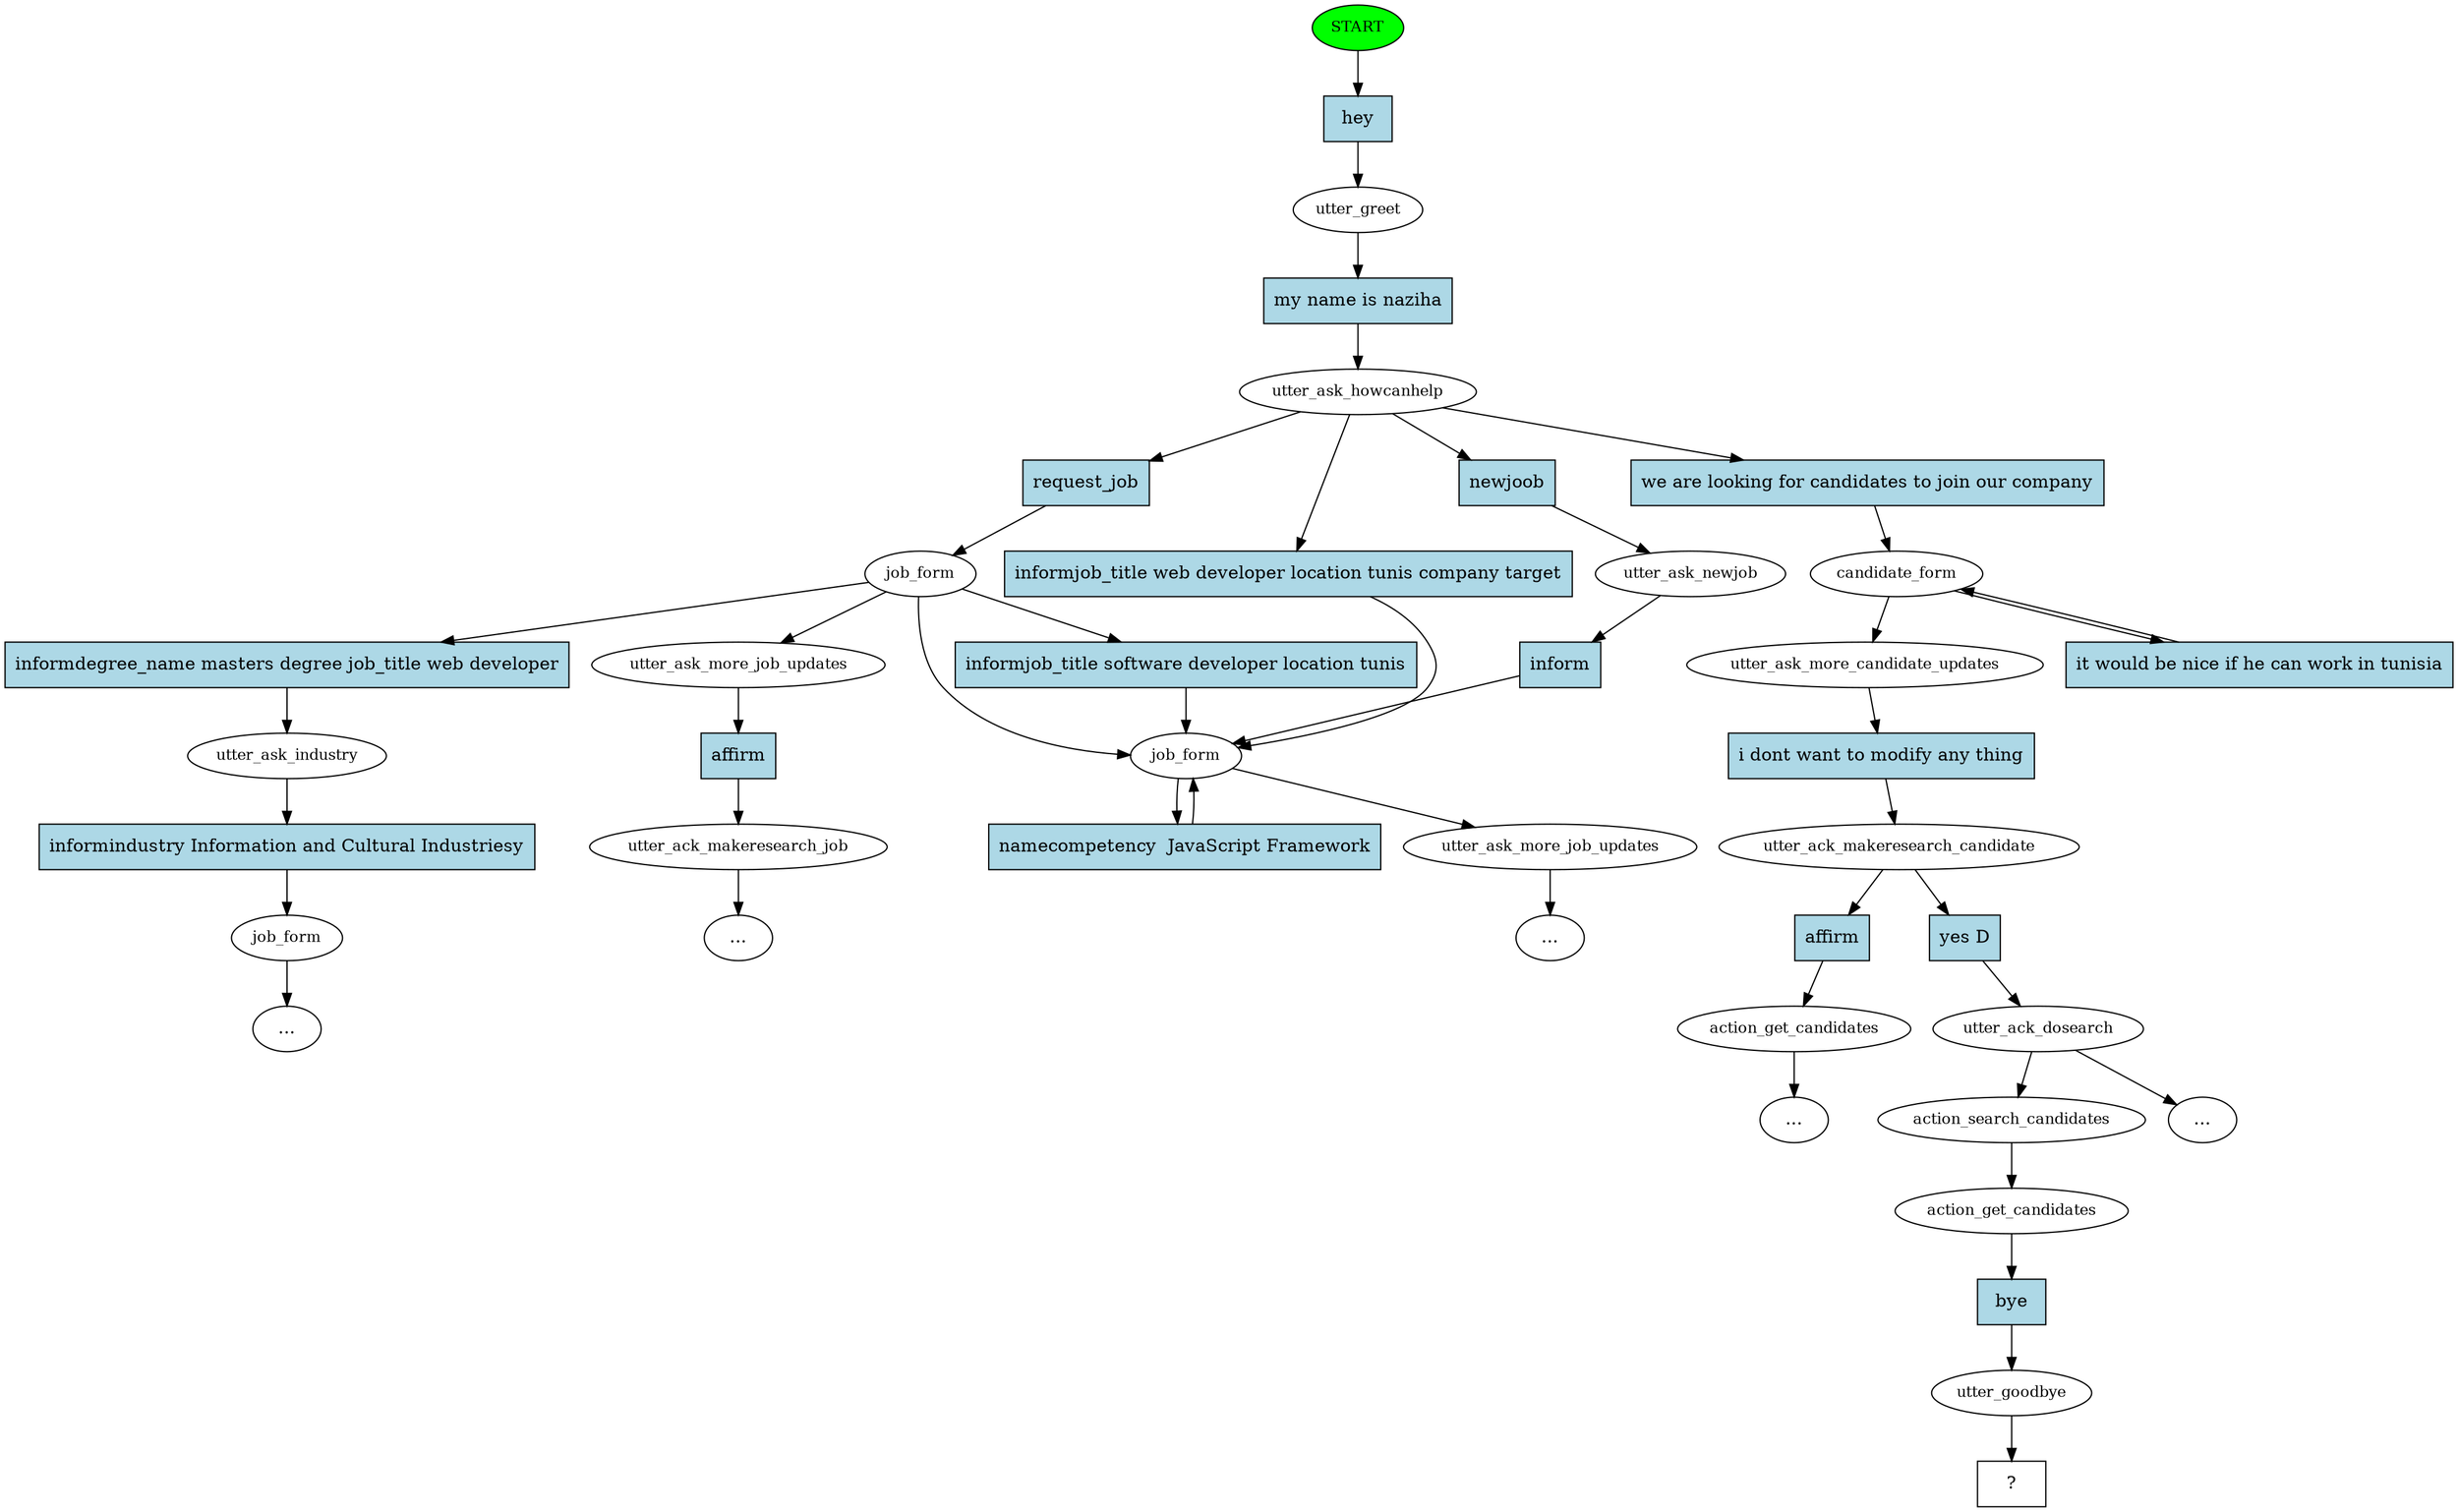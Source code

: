 digraph  {
0 [class="start active", fillcolor=green, fontsize=12, label=START, style=filled];
1 [class=active, fontsize=12, label=utter_greet];
2 [class=active, fontsize=12, label=utter_ask_howcanhelp];
3 [class="", fontsize=12, label=job_form];
4 [class="", fontsize=12, label=utter_ask_more_job_updates];
5 [class="", fontsize=12, label=utter_ack_makeresearch_job];
"-3" [class=ellipsis, label="..."];
9 [class="", fontsize=12, label=utter_ask_industry];
10 [class="", fontsize=12, label=job_form];
"-4" [class=ellipsis, label="..."];
13 [class="", fontsize=12, label=utter_ask_newjob];
14 [class="", fontsize=12, label=job_form];
15 [class="", fontsize=12, label=utter_ask_more_job_updates];
"-9" [class=ellipsis, label="..."];
38 [class=active, fontsize=12, label=candidate_form];
39 [class=active, fontsize=12, label=utter_ask_more_candidate_updates];
40 [class=active, fontsize=12, label=utter_ack_makeresearch_candidate];
41 [class=active, fontsize=12, label=utter_ack_dosearch];
"-10" [class=ellipsis, label="..."];
47 [class="", fontsize=12, label=action_get_candidates];
"-11" [class=ellipsis, label="..."];
61 [class=active, fontsize=12, label=action_search_candidates];
62 [class=active, fontsize=12, label=action_get_candidates];
63 [class=active, fontsize=12, label=utter_goodbye];
64 [class="intent dashed active", label="  ?  ", shape=rect];
65 [class="intent active", fillcolor=lightblue, label=hey, shape=rect, style=filled];
66 [class="intent active", fillcolor=lightblue, label="my name is naziha", shape=rect, style=filled];
67 [class=intent, fillcolor=lightblue, label=request_job, shape=rect, style=filled];
68 [class=intent, fillcolor=lightblue, label=newjoob, shape=rect, style=filled];
69 [class="intent active", fillcolor=lightblue, label="we are looking for candidates to join our company", shape=rect, style=filled];
70 [class=intent, fillcolor=lightblue, label="informjob_title web developer location tunis company target", shape=rect, style=filled];
71 [class=intent, fillcolor=lightblue, label="informdegree_name masters degree job_title web developer", shape=rect, style=filled];
72 [class=intent, fillcolor=lightblue, label="informjob_title software developer location tunis", shape=rect, style=filled];
73 [class=intent, fillcolor=lightblue, label=affirm, shape=rect, style=filled];
74 [class=intent, fillcolor=lightblue, label="informindustry Information and Cultural Industriesy", shape=rect, style=filled];
75 [class=intent, fillcolor=lightblue, label=inform, shape=rect, style=filled];
76 [class=intent, fillcolor=lightblue, label="namecompetency  JavaScript Framework", shape=rect, style=filled];
77 [class="intent active", fillcolor=lightblue, label="it would be nice if he can work in tunisia", shape=rect, style=filled];
78 [class="intent active", fillcolor=lightblue, label="i dont want to modify any thing", shape=rect, style=filled];
79 [class="intent active", fillcolor=lightblue, label="yes D", shape=rect, style=filled];
80 [class=intent, fillcolor=lightblue, label=affirm, shape=rect, style=filled];
81 [class="intent active", fillcolor=lightblue, label=bye, shape=rect, style=filled];
0 -> 65  [class=active, key=0];
1 -> 66  [class=active, key=0];
2 -> 67  [class="", key=0];
2 -> 68  [class="", key=0];
2 -> 69  [class=active, key=0];
2 -> 70  [class="", key=0];
3 -> 4  [class="", key=NONE, label=""];
3 -> 14  [class="", key=NONE, label=""];
3 -> 71  [class="", key=0];
3 -> 72  [class="", key=0];
4 -> 73  [class="", key=0];
5 -> "-3"  [class="", key=NONE, label=""];
9 -> 74  [class="", key=0];
10 -> "-4"  [class="", key=NONE, label=""];
13 -> 75  [class="", key=0];
14 -> 15  [class="", key=NONE, label=""];
14 -> 76  [class="", key=0];
15 -> "-9"  [class="", key=NONE, label=""];
38 -> 39  [class=active, key=NONE, label=""];
38 -> 77  [class=active, key=0];
39 -> 78  [class=active, key=0];
40 -> 79  [class=active, key=0];
40 -> 80  [class="", key=0];
41 -> "-10"  [class="", key=NONE, label=""];
41 -> 61  [class=active, key=NONE, label=""];
47 -> "-11"  [class="", key=NONE, label=""];
61 -> 62  [class=active, key=NONE, label=""];
62 -> 81  [class=active, key=0];
63 -> 64  [class=active, key=NONE, label=""];
65 -> 1  [class=active, key=0];
66 -> 2  [class=active, key=0];
67 -> 3  [class="", key=0];
68 -> 13  [class="", key=0];
69 -> 38  [class=active, key=0];
70 -> 14  [class="", key=0];
71 -> 9  [class="", key=0];
72 -> 14  [class="", key=0];
73 -> 5  [class="", key=0];
74 -> 10  [class="", key=0];
75 -> 14  [class="", key=0];
76 -> 14  [class="", key=0];
77 -> 38  [class=active, key=0];
78 -> 40  [class=active, key=0];
79 -> 41  [class=active, key=0];
80 -> 47  [class="", key=0];
81 -> 63  [class=active, key=0];
}

